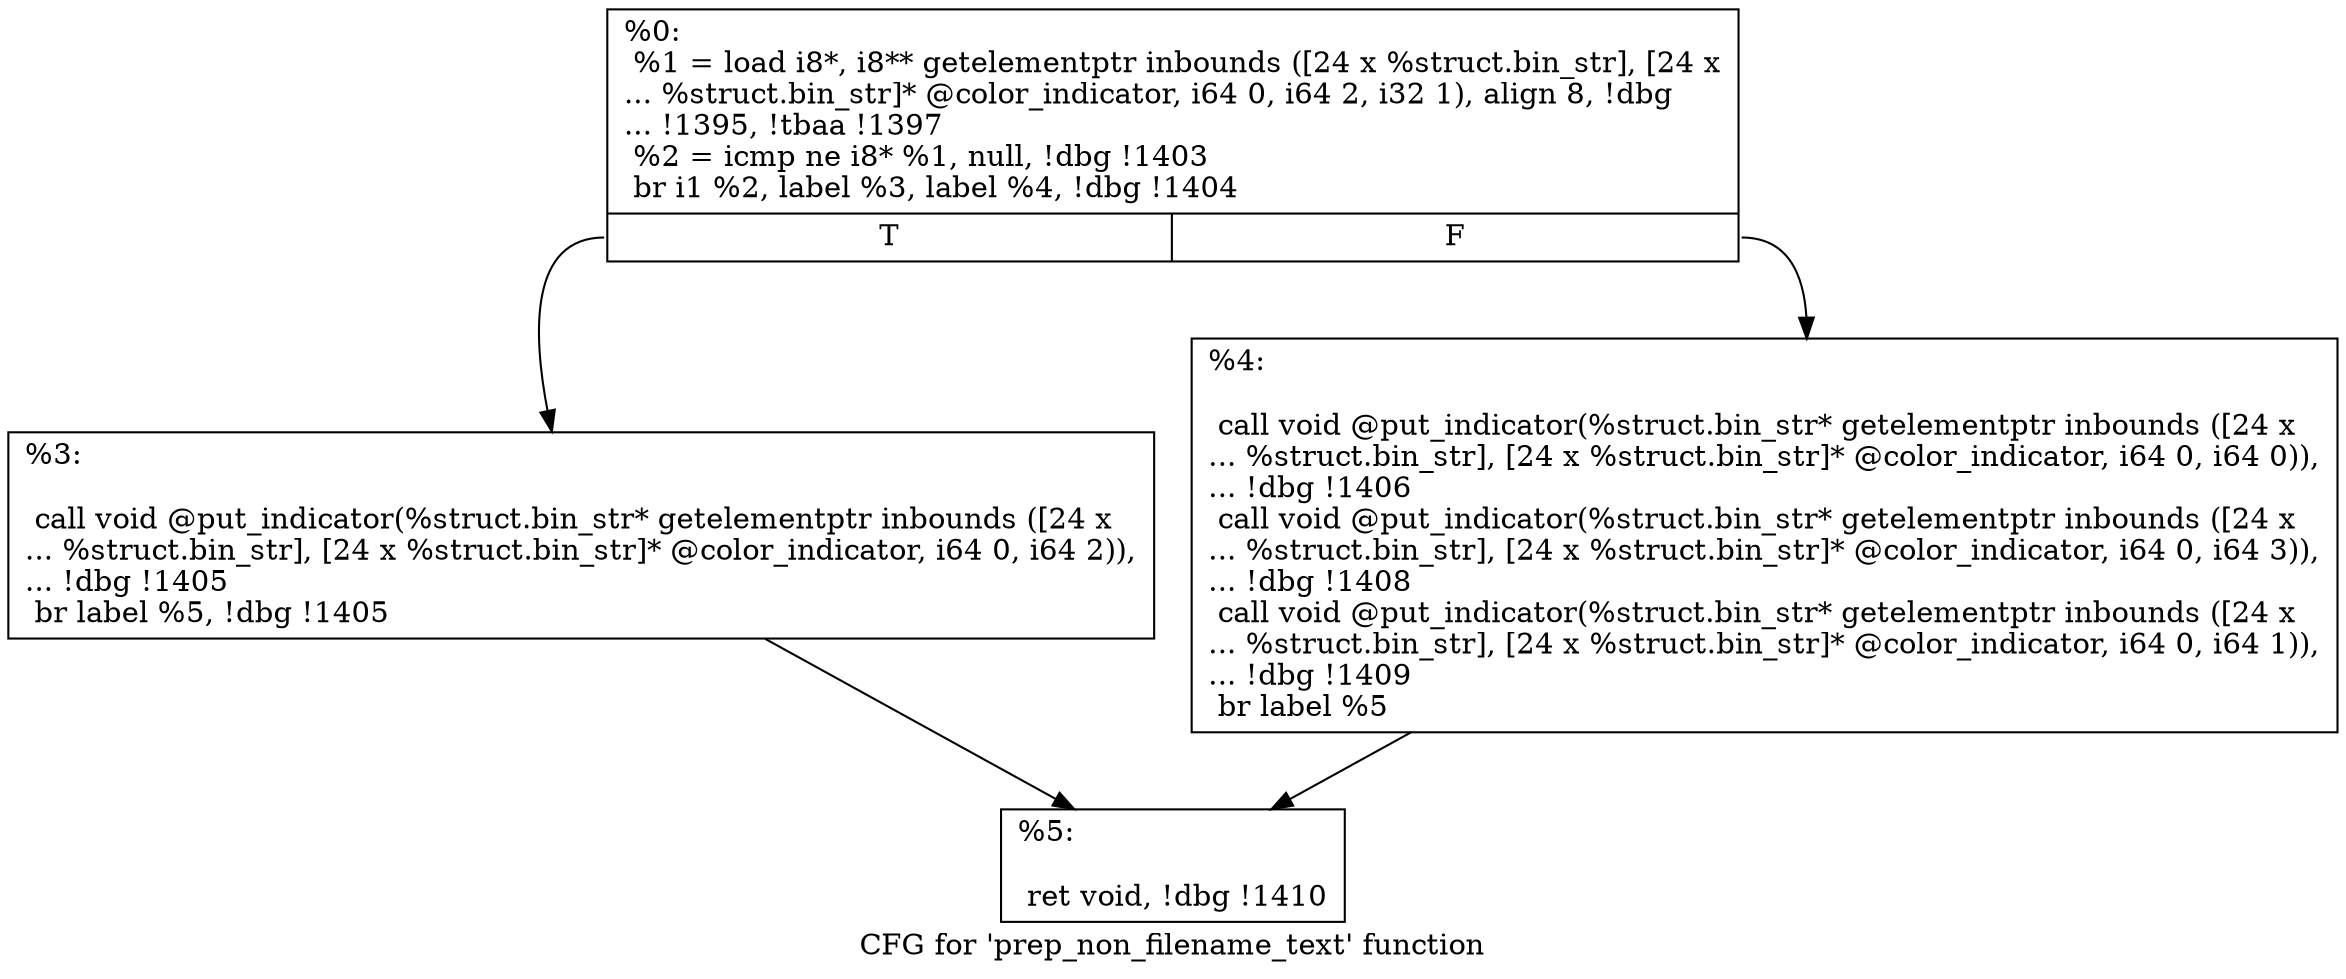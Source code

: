 digraph "CFG for 'prep_non_filename_text' function" {
	label="CFG for 'prep_non_filename_text' function";

	Node0x2278110 [shape=record,label="{%0:\l  %1 = load i8*, i8** getelementptr inbounds ([24 x %struct.bin_str], [24 x\l... %struct.bin_str]* @color_indicator, i64 0, i64 2, i32 1), align 8, !dbg\l... !1395, !tbaa !1397\l  %2 = icmp ne i8* %1, null, !dbg !1403\l  br i1 %2, label %3, label %4, !dbg !1404\l|{<s0>T|<s1>F}}"];
	Node0x2278110:s0 -> Node0x2278300;
	Node0x2278110:s1 -> Node0x2278350;
	Node0x2278300 [shape=record,label="{%3:\l\l  call void @put_indicator(%struct.bin_str* getelementptr inbounds ([24 x\l... %struct.bin_str], [24 x %struct.bin_str]* @color_indicator, i64 0, i64 2)),\l... !dbg !1405\l  br label %5, !dbg !1405\l}"];
	Node0x2278300 -> Node0x22783a0;
	Node0x2278350 [shape=record,label="{%4:\l\l  call void @put_indicator(%struct.bin_str* getelementptr inbounds ([24 x\l... %struct.bin_str], [24 x %struct.bin_str]* @color_indicator, i64 0, i64 0)),\l... !dbg !1406\l  call void @put_indicator(%struct.bin_str* getelementptr inbounds ([24 x\l... %struct.bin_str], [24 x %struct.bin_str]* @color_indicator, i64 0, i64 3)),\l... !dbg !1408\l  call void @put_indicator(%struct.bin_str* getelementptr inbounds ([24 x\l... %struct.bin_str], [24 x %struct.bin_str]* @color_indicator, i64 0, i64 1)),\l... !dbg !1409\l  br label %5\l}"];
	Node0x2278350 -> Node0x22783a0;
	Node0x22783a0 [shape=record,label="{%5:\l\l  ret void, !dbg !1410\l}"];
}

